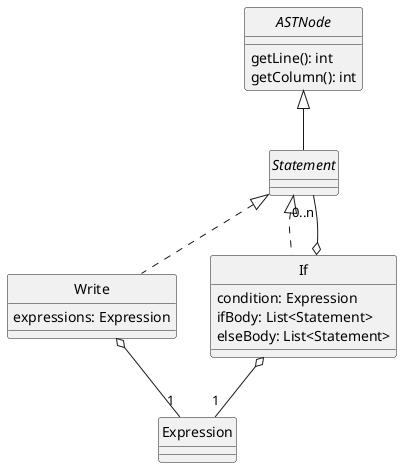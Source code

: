 @startuml Statements
skinparam style strictuml
skinparam monochrome true


interface ASTNode {
    getLine(): int
    getColumn(): int
}

interface Statement

class Write {
    expressions: Expression

}

class If {
    condition: Expression
    ifBody: List<Statement>
    elseBody: List<Statement>
}


ASTNode <|-- Statement
Statement <|.. If
Statement <|.. Write


If o-- "1" Expression
Write o-- "1" Expression
If o-- "0..n" Statement


@enduml
